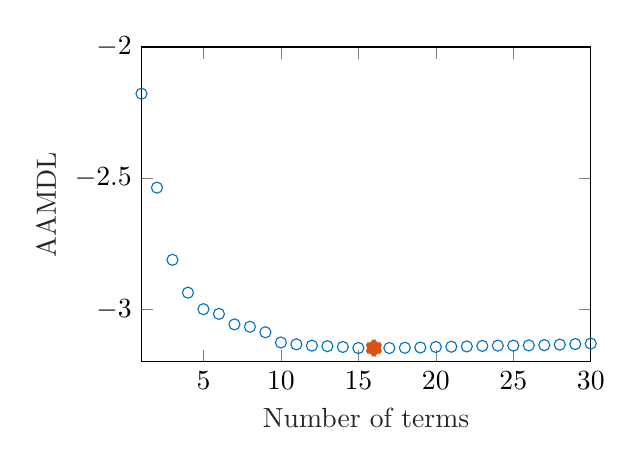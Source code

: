 % This file was created by matlab2tikz.
%
\definecolor{mycolor1}{rgb}{0.0,0.447,0.741}%
\definecolor{mycolor2}{rgb}{0.85,0.325,0.098}%
%
\begin{tikzpicture}

\begin{axis}[%
width=5.706cm,
height=4cm,
at={(0cm,0cm)},
scale only axis,
xmin=1,
xmax=30,
xlabel style={font=\color{white!15!black}},
xlabel={Number of terms},
ymin=-3.2,
ymax=-2,
ylabel style={font=\color{white!15!black}},
ylabel={AAMDL},
axis background/.style={fill=white}
]
\addplot [color=mycolor1, draw=none, mark=o, mark options={solid, mycolor1}, forget plot]
  table[row sep=crcr]{%
1	-2.178\\
2	-2.536\\
3	-2.811\\
4	-2.936\\
5	-2.999\\
6	-3.017\\
7	-3.057\\
8	-3.066\\
9	-3.087\\
10	-3.126\\
11	-3.133\\
12	-3.138\\
13	-3.14\\
14	-3.143\\
15	-3.147\\
16	-3.147\\
17	-3.147\\
18	-3.146\\
19	-3.145\\
20	-3.143\\
21	-3.142\\
22	-3.141\\
23	-3.139\\
24	-3.138\\
25	-3.138\\
26	-3.137\\
27	-3.136\\
28	-3.134\\
29	-3.132\\
30	-3.13\\
};
\addplot [color=mycolor2, line width=5.0pt, draw=none, mark=asterisk, mark options={solid, mycolor2}, forget plot]
  table[row sep=crcr]{%
16	-3.147\\
};
\end{axis}
\end{tikzpicture}%